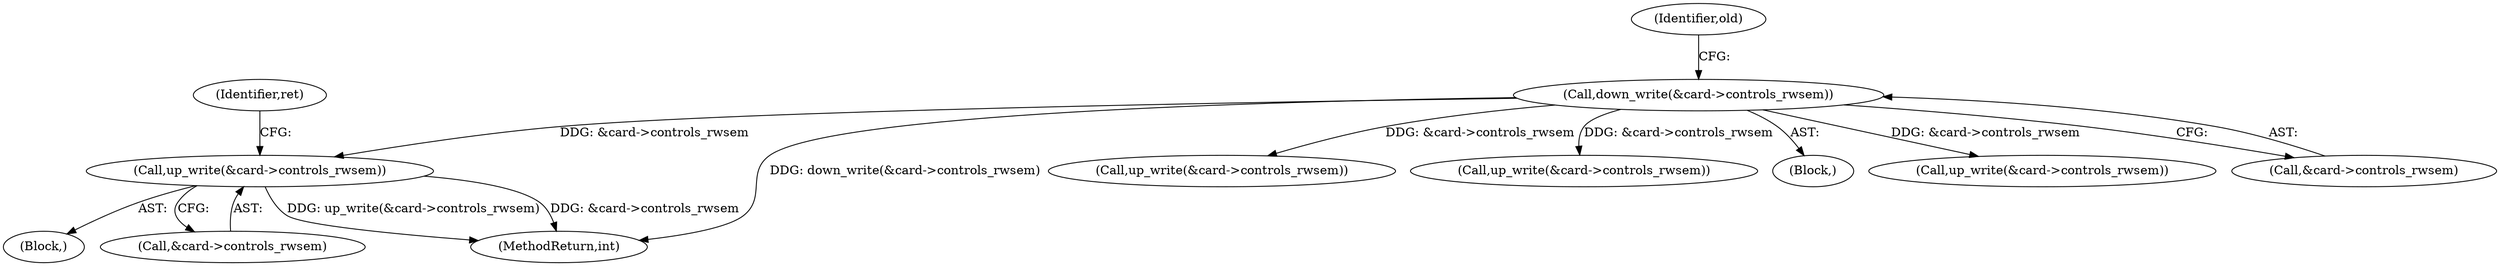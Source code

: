 digraph "0_linux_fd9f26e4eca5d08a27d12c0933fceef76ed9663d_1@API" {
"1000190" [label="(Call,up_write(&card->controls_rwsem))"];
"1000136" [label="(Call,down_write(&card->controls_rwsem))"];
"1000154" [label="(Call,up_write(&card->controls_rwsem))"];
"1000239" [label="(Call,up_write(&card->controls_rwsem))"];
"1000104" [label="(Block,)"];
"1000174" [label="(Call,up_write(&card->controls_rwsem))"];
"1000136" [label="(Call,down_write(&card->controls_rwsem))"];
"1000189" [label="(Block,)"];
"1000191" [label="(Call,&card->controls_rwsem)"];
"1000196" [label="(Identifier,ret)"];
"1000190" [label="(Call,up_write(&card->controls_rwsem))"];
"1000142" [label="(Identifier,old)"];
"1000275" [label="(MethodReturn,int)"];
"1000137" [label="(Call,&card->controls_rwsem)"];
"1000190" -> "1000189"  [label="AST: "];
"1000190" -> "1000191"  [label="CFG: "];
"1000191" -> "1000190"  [label="AST: "];
"1000196" -> "1000190"  [label="CFG: "];
"1000190" -> "1000275"  [label="DDG: up_write(&card->controls_rwsem)"];
"1000190" -> "1000275"  [label="DDG: &card->controls_rwsem"];
"1000136" -> "1000190"  [label="DDG: &card->controls_rwsem"];
"1000136" -> "1000104"  [label="AST: "];
"1000136" -> "1000137"  [label="CFG: "];
"1000137" -> "1000136"  [label="AST: "];
"1000142" -> "1000136"  [label="CFG: "];
"1000136" -> "1000275"  [label="DDG: down_write(&card->controls_rwsem)"];
"1000136" -> "1000154"  [label="DDG: &card->controls_rwsem"];
"1000136" -> "1000174"  [label="DDG: &card->controls_rwsem"];
"1000136" -> "1000239"  [label="DDG: &card->controls_rwsem"];
}
